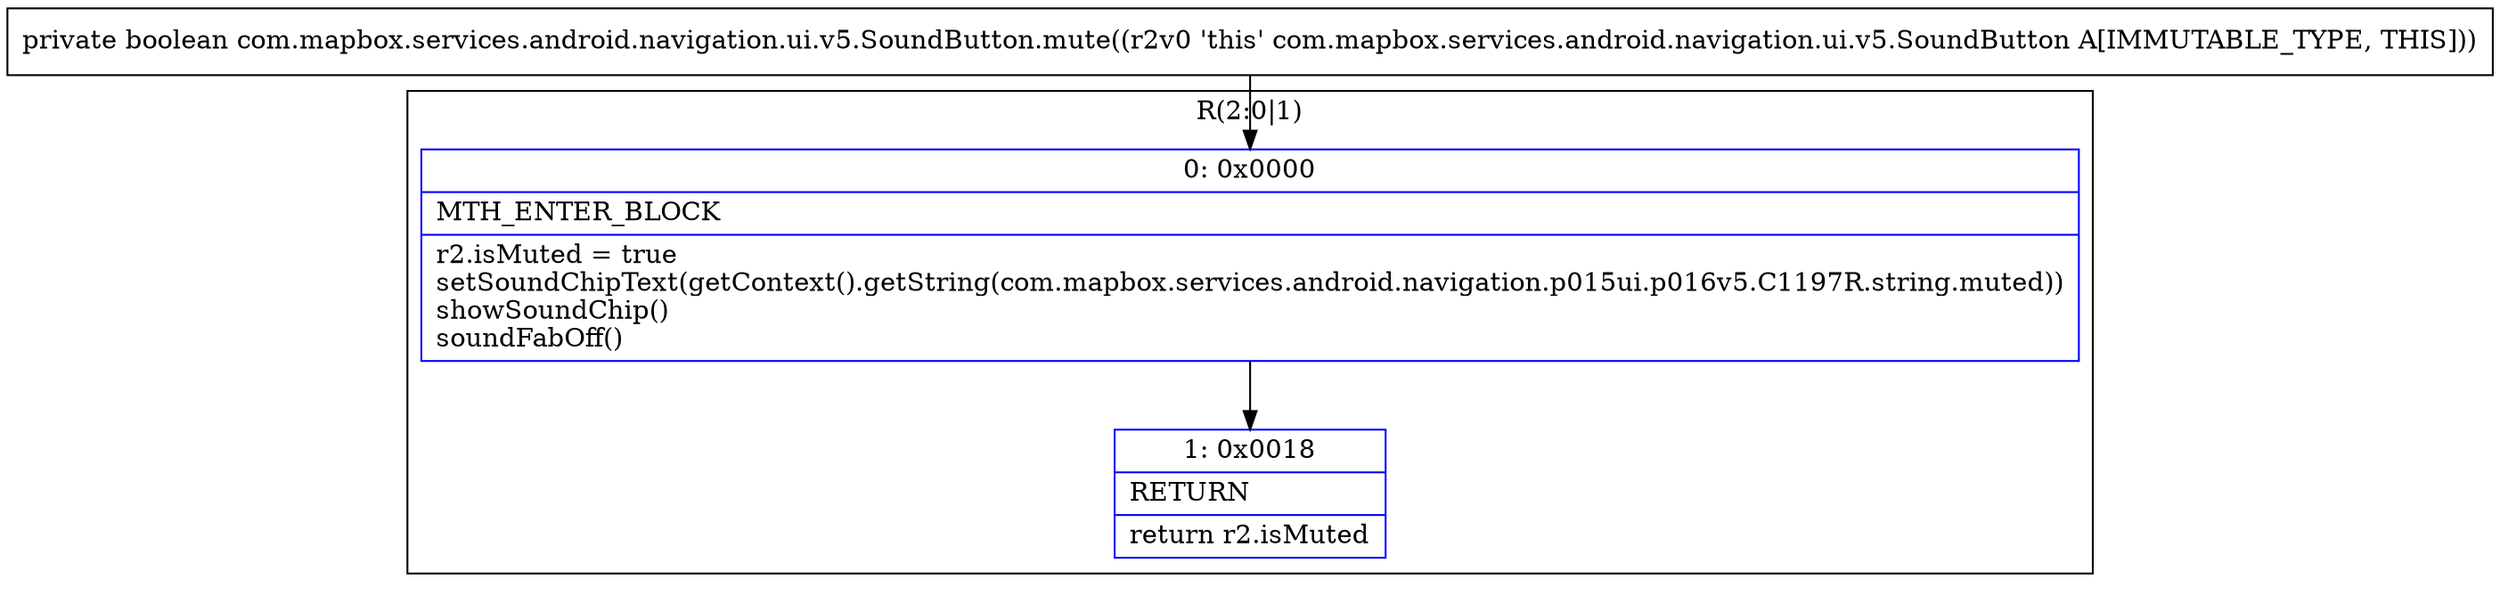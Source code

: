 digraph "CFG forcom.mapbox.services.android.navigation.ui.v5.SoundButton.mute()Z" {
subgraph cluster_Region_1197818732 {
label = "R(2:0|1)";
node [shape=record,color=blue];
Node_0 [shape=record,label="{0\:\ 0x0000|MTH_ENTER_BLOCK\l|r2.isMuted = true\lsetSoundChipText(getContext().getString(com.mapbox.services.android.navigation.p015ui.p016v5.C1197R.string.muted))\lshowSoundChip()\lsoundFabOff()\l}"];
Node_1 [shape=record,label="{1\:\ 0x0018|RETURN\l|return r2.isMuted\l}"];
}
MethodNode[shape=record,label="{private boolean com.mapbox.services.android.navigation.ui.v5.SoundButton.mute((r2v0 'this' com.mapbox.services.android.navigation.ui.v5.SoundButton A[IMMUTABLE_TYPE, THIS])) }"];
MethodNode -> Node_0;
Node_0 -> Node_1;
}

